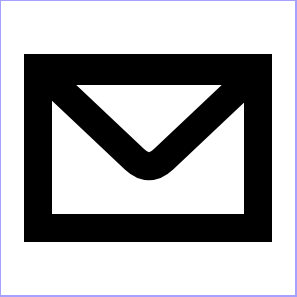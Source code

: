 <mxfile version="11.1.1" type="device"><diagram id="9amUWyTr71yxScX9ysc-" name="Page-1"><mxGraphModel dx="1102" dy="837" grid="1" gridSize="10" guides="1" tooltips="1" connect="1" arrows="1" fold="1" page="1" pageScale="1" pageWidth="827" pageHeight="1169" background="#A4A1FF" math="0" shadow="0"><root><mxCell id="0"/><mxCell id="1" parent="0"/><mxCell id="SWk5zOjbjfbMQT5i7CYi-2" value="" style="whiteSpace=wrap;html=1;aspect=fixed;fillColor=#ffffff;strokeColor=none;" vertex="1" parent="1"><mxGeometry x="301.5" y="156.5" width="147" height="147" as="geometry"/></mxCell><mxCell id="7xMrdBx5FTilQ9fLd9gN-1" value="" style="rounded=0;whiteSpace=wrap;html=1;strokeWidth=14;" parent="1" vertex="1"><mxGeometry x="320" y="190" width="110" height="80" as="geometry"/></mxCell><mxCell id="7xMrdBx5FTilQ9fLd9gN-2" value="" style="triangle;whiteSpace=wrap;html=1;rotation=90;strokeWidth=14;perimeterSpacing=0;rounded=1;" parent="1" vertex="1"><mxGeometry x="350" y="163" width="51" height="108" as="geometry"/></mxCell></root></mxGraphModel></diagram></mxfile>
